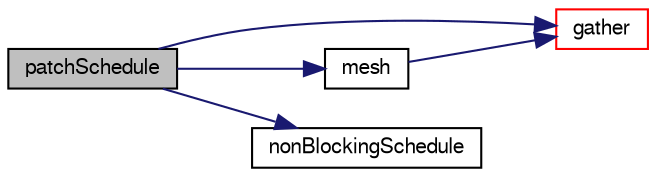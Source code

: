 digraph "patchSchedule"
{
  bgcolor="transparent";
  edge [fontname="FreeSans",fontsize="10",labelfontname="FreeSans",labelfontsize="10"];
  node [fontname="FreeSans",fontsize="10",shape=record];
  rankdir="LR";
  Node389 [label="patchSchedule",height=0.2,width=0.4,color="black", fillcolor="grey75", style="filled", fontcolor="black"];
  Node389 -> Node390 [color="midnightblue",fontsize="10",style="solid",fontname="FreeSans"];
  Node390 [label="gather",height=0.2,width=0.4,color="red",URL="$a27134.html#ad7514c3eec68fa18c472b5dfe1c2b5a4",tooltip="Gather meshes from other processors onto procIDs[0]. "];
  Node389 -> Node489 [color="midnightblue",fontsize="10",style="solid",fontname="FreeSans"];
  Node489 [label="mesh",height=0.2,width=0.4,color="black",URL="$a27134.html#a9c4639b7b258f78d7ce0096917642bbd",tooltip="Select either mesh0 (meshI is 0) or otherMeshes[meshI-1]. "];
  Node489 -> Node390 [color="midnightblue",fontsize="10",style="solid",fontname="FreeSans"];
  Node389 -> Node490 [color="midnightblue",fontsize="10",style="solid",fontname="FreeSans"];
  Node490 [label="nonBlockingSchedule",height=0.2,width=0.4,color="black",URL="$a27134.html#a9856d5e3d415f6c0261848570a110e61",tooltip="Get non-scheduled send/receive schedule. "];
}
